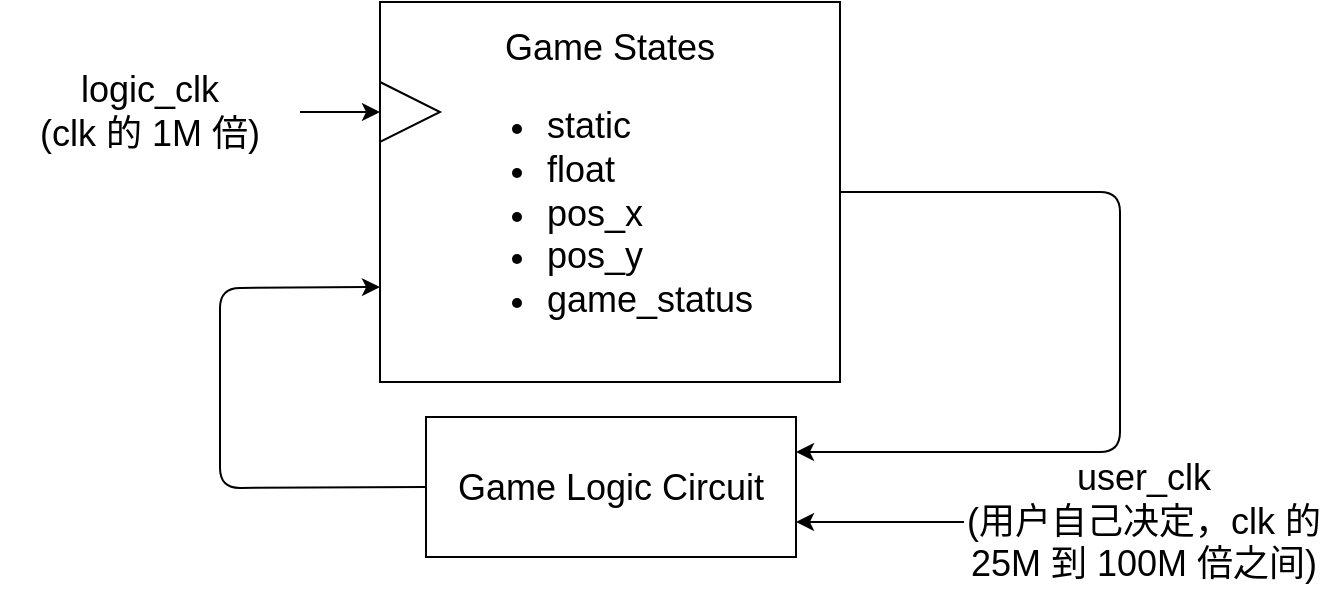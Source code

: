 <mxfile version="14.2.2" type="device" pages="3"><diagram id="5W7orD6TjMcV-aA3011a" name="Page-1"><mxGraphModel dx="965" dy="545" grid="1" gridSize="10" guides="1" tooltips="1" connect="1" arrows="1" fold="1" page="1" pageScale="1" pageWidth="827" pageHeight="1169" math="0" shadow="0"><root><mxCell id="0"/><mxCell id="1" parent="0"/><mxCell id="NKuBQ3Q8TdTj811oQZ4p-1" value="&lt;span style=&quot;font-size: 18px&quot;&gt;Game States&lt;/span&gt;&lt;br style=&quot;font-size: 18px&quot;&gt;&lt;ul style=&quot;font-size: 18px&quot;&gt;&lt;li style=&quot;text-align: left&quot;&gt;static&lt;/li&gt;&lt;li style=&quot;text-align: left&quot;&gt;float&lt;/li&gt;&lt;li style=&quot;text-align: left&quot;&gt;pos_x&lt;/li&gt;&lt;li style=&quot;text-align: left&quot;&gt;pos_y&lt;/li&gt;&lt;li style=&quot;text-align: left&quot;&gt;game_status&lt;/li&gt;&lt;/ul&gt;" style="rounded=0;whiteSpace=wrap;html=1;" vertex="1" parent="1"><mxGeometry x="284" y="43" width="230" height="190" as="geometry"/></mxCell><mxCell id="NKuBQ3Q8TdTj811oQZ4p-2" value="Game Logic Circuit" style="rounded=0;whiteSpace=wrap;html=1;fontSize=18;align=center;" vertex="1" parent="1"><mxGeometry x="307" y="250.5" width="185" height="70" as="geometry"/></mxCell><mxCell id="NKuBQ3Q8TdTj811oQZ4p-3" value="" style="triangle;whiteSpace=wrap;html=1;fontSize=18;align=center;" vertex="1" parent="1"><mxGeometry x="284" y="83" width="30" height="30" as="geometry"/></mxCell><mxCell id="NKuBQ3Q8TdTj811oQZ4p-4" style="edgeStyle=orthogonalEdgeStyle;rounded=0;orthogonalLoop=1;jettySize=auto;html=1;entryX=0;entryY=0.5;entryDx=0;entryDy=0;fontSize=18;" edge="1" parent="1" source="NKuBQ3Q8TdTj811oQZ4p-5" target="NKuBQ3Q8TdTj811oQZ4p-3"><mxGeometry relative="1" as="geometry"/></mxCell><mxCell id="NKuBQ3Q8TdTj811oQZ4p-5" value="logic_clk&lt;br&gt;(clk 的 1M 倍)" style="text;html=1;strokeColor=none;fillColor=none;align=center;verticalAlign=middle;whiteSpace=wrap;rounded=0;fontSize=18;" vertex="1" parent="1"><mxGeometry x="94" y="75.5" width="150" height="45" as="geometry"/></mxCell><mxCell id="NKuBQ3Q8TdTj811oQZ4p-6" value="" style="endArrow=classic;html=1;fontSize=18;exitX=0;exitY=0.5;exitDx=0;exitDy=0;entryX=0;entryY=0.75;entryDx=0;entryDy=0;" edge="1" parent="1" source="NKuBQ3Q8TdTj811oQZ4p-2" target="NKuBQ3Q8TdTj811oQZ4p-1"><mxGeometry width="50" height="50" relative="1" as="geometry"><mxPoint x="104" y="293" as="sourcePoint"/><mxPoint x="154" y="243" as="targetPoint"/><Array as="points"><mxPoint x="204" y="286"/><mxPoint x="204" y="186"/></Array></mxGeometry></mxCell><mxCell id="NKuBQ3Q8TdTj811oQZ4p-7" value="" style="endArrow=classic;html=1;fontSize=18;exitX=1;exitY=0.5;exitDx=0;exitDy=0;entryX=1;entryY=0.25;entryDx=0;entryDy=0;" edge="1" parent="1" source="NKuBQ3Q8TdTj811oQZ4p-1" target="NKuBQ3Q8TdTj811oQZ4p-2"><mxGeometry width="50" height="50" relative="1" as="geometry"><mxPoint x="574" y="183" as="sourcePoint"/><mxPoint x="624" y="133" as="targetPoint"/><Array as="points"><mxPoint x="654" y="138"/><mxPoint x="654" y="268"/></Array></mxGeometry></mxCell><mxCell id="NKuBQ3Q8TdTj811oQZ4p-8" style="edgeStyle=orthogonalEdgeStyle;rounded=0;orthogonalLoop=1;jettySize=auto;html=1;entryX=1;entryY=0.75;entryDx=0;entryDy=0;fontSize=18;curved=1;" edge="1" parent="1" source="NKuBQ3Q8TdTj811oQZ4p-9" target="NKuBQ3Q8TdTj811oQZ4p-2"><mxGeometry relative="1" as="geometry"/></mxCell><mxCell id="NKuBQ3Q8TdTj811oQZ4p-9" value="user_clk&lt;br&gt;(用户自己决定，clk 的 25M 到 100M 倍之间)" style="text;html=1;strokeColor=none;fillColor=none;align=center;verticalAlign=middle;whiteSpace=wrap;rounded=0;fontSize=18;" vertex="1" parent="1"><mxGeometry x="576" y="258" width="180" height="90" as="geometry"/></mxCell></root></mxGraphModel></diagram><diagram name="Page-2" id="Hre2v0TvE3fuJYYLlGhn"><mxGraphModel dx="965" dy="545" grid="1" gridSize="10" guides="1" tooltips="1" connect="1" arrows="1" fold="1" page="1" pageScale="1" pageWidth="827" pageHeight="1169" math="0" shadow="0"><root><mxCell id="_PuMpKIuopC8fYX8eruh-0"/><mxCell id="_PuMpKIuopC8fYX8eruh-1" parent="_PuMpKIuopC8fYX8eruh-0"/><mxCell id="p8gM5hkYbBgGjVmI0VNf-0" value="" style="rounded=0;whiteSpace=wrap;html=1;fontSize=18;align=center;dashed=1;" vertex="1" parent="_PuMpKIuopC8fYX8eruh-1"><mxGeometry x="130" y="130" width="520" height="370" as="geometry"/></mxCell><mxCell id="p8gM5hkYbBgGjVmI0VNf-1" style="edgeStyle=orthogonalEdgeStyle;curved=1;rounded=0;orthogonalLoop=1;jettySize=auto;html=1;entryX=0.5;entryY=0;entryDx=0;entryDy=0;fontSize=18;" edge="1" parent="_PuMpKIuopC8fYX8eruh-1" source="p8gM5hkYbBgGjVmI0VNf-3" target="p8gM5hkYbBgGjVmI0VNf-5"><mxGeometry relative="1" as="geometry"/></mxCell><mxCell id="p8gM5hkYbBgGjVmI0VNf-2" style="edgeStyle=orthogonalEdgeStyle;curved=1;rounded=0;orthogonalLoop=1;jettySize=auto;html=1;entryX=0;entryY=0.5;entryDx=0;entryDy=0;fontSize=18;exitX=0.5;exitY=1;exitDx=0;exitDy=0;" edge="1" parent="_PuMpKIuopC8fYX8eruh-1" target="p8gM5hkYbBgGjVmI0VNf-6" source="p8gM5hkYbBgGjVmI0VNf-3"><mxGeometry relative="1" as="geometry"><mxPoint x="257" y="210" as="sourcePoint"/><Array as="points"><mxPoint x="276" y="220"/><mxPoint x="146" y="220"/><mxPoint x="146" y="450"/></Array></mxGeometry></mxCell><mxCell id="p8gM5hkYbBgGjVmI0VNf-3" value="通过模块 T 对游戏状态进行改变" style="rounded=0;whiteSpace=wrap;html=1;fontSize=18;align=center;" vertex="1" parent="_PuMpKIuopC8fYX8eruh-1"><mxGeometry x="146" y="150" width="260" height="60" as="geometry"/></mxCell><mxCell id="p8gM5hkYbBgGjVmI0VNf-4" style="edgeStyle=orthogonalEdgeStyle;curved=1;rounded=0;orthogonalLoop=1;jettySize=auto;html=1;entryX=0;entryY=0.5;entryDx=0;entryDy=0;fontSize=18;" edge="1" parent="_PuMpKIuopC8fYX8eruh-1" source="p8gM5hkYbBgGjVmI0VNf-5" target="p8gM5hkYbBgGjVmI0VNf-12"><mxGeometry relative="1" as="geometry"><Array as="points"><mxPoint x="390" y="350"/><mxPoint x="342" y="350"/><mxPoint x="342" y="375"/></Array></mxGeometry></mxCell><mxCell id="p8gM5hkYbBgGjVmI0VNf-5" value="CollisionChecker&lt;br&gt;输出1表示输入状态中没有碰撞" style="rhombus;whiteSpace=wrap;html=1;fontSize=18;align=center;" vertex="1" parent="_PuMpKIuopC8fYX8eruh-1"><mxGeometry x="173" y="250" width="434" height="90" as="geometry"/></mxCell><mxCell id="p8gM5hkYbBgGjVmI0VNf-6" value="Multiplexer" style="rounded=0;whiteSpace=wrap;html=1;fontSize=18;align=center;" vertex="1" parent="_PuMpKIuopC8fYX8eruh-1"><mxGeometry x="295" y="420" width="190" height="60" as="geometry"/></mxCell><mxCell id="p8gM5hkYbBgGjVmI0VNf-7" value="S" style="text;html=1;strokeColor=none;fillColor=none;align=center;verticalAlign=middle;whiteSpace=wrap;rounded=0;fontSize=18;" vertex="1" parent="_PuMpKIuopC8fYX8eruh-1"><mxGeometry x="386" y="400" width="40" height="20" as="geometry"/></mxCell><mxCell id="p8gM5hkYbBgGjVmI0VNf-8" value="I1" style="text;html=1;strokeColor=none;fillColor=none;align=center;verticalAlign=middle;whiteSpace=wrap;rounded=0;fontSize=18;" vertex="1" parent="_PuMpKIuopC8fYX8eruh-1"><mxGeometry x="256" y="430" width="40" height="20" as="geometry"/></mxCell><mxCell id="p8gM5hkYbBgGjVmI0VNf-9" style="edgeStyle=orthogonalEdgeStyle;curved=1;rounded=0;orthogonalLoop=1;jettySize=auto;html=1;exitX=0.5;exitY=1;exitDx=0;exitDy=0;fontSize=18;" edge="1" parent="_PuMpKIuopC8fYX8eruh-1" source="p8gM5hkYbBgGjVmI0VNf-8" target="p8gM5hkYbBgGjVmI0VNf-8"><mxGeometry relative="1" as="geometry"/></mxCell><mxCell id="p8gM5hkYbBgGjVmI0VNf-10" value="I0" style="text;html=1;strokeColor=none;fillColor=none;align=center;verticalAlign=middle;whiteSpace=wrap;rounded=0;fontSize=18;" vertex="1" parent="_PuMpKIuopC8fYX8eruh-1"><mxGeometry x="486" y="430" width="40" height="20" as="geometry"/></mxCell><mxCell id="p8gM5hkYbBgGjVmI0VNf-11" style="edgeStyle=orthogonalEdgeStyle;curved=1;rounded=0;orthogonalLoop=1;jettySize=auto;html=1;fontSize=18;" edge="1" parent="_PuMpKIuopC8fYX8eruh-1" source="p8gM5hkYbBgGjVmI0VNf-12" target="p8gM5hkYbBgGjVmI0VNf-6"><mxGeometry relative="1" as="geometry"/></mxCell><mxCell id="p8gM5hkYbBgGjVmI0VNf-12" value="And" style="rounded=0;whiteSpace=wrap;html=1;fontSize=18;align=center;" vertex="1" parent="_PuMpKIuopC8fYX8eruh-1"><mxGeometry x="362" y="360" width="56" height="30" as="geometry"/></mxCell><mxCell id="p8gM5hkYbBgGjVmI0VNf-13" style="edgeStyle=orthogonalEdgeStyle;curved=1;rounded=0;orthogonalLoop=1;jettySize=auto;html=1;entryX=1;entryY=0.5;entryDx=0;entryDy=0;fontSize=18;exitX=1;exitY=0.5;exitDx=0;exitDy=0;" edge="1" parent="_PuMpKIuopC8fYX8eruh-1" source="p8gM5hkYbBgGjVmI0VNf-0" target="p8gM5hkYbBgGjVmI0VNf-12"><mxGeometry relative="1" as="geometry"><mxPoint x="466" y="375" as="sourcePoint"/><Array as="points"><mxPoint x="556" y="315"/><mxPoint x="556" y="375"/></Array></mxGeometry></mxCell><mxCell id="p8gM5hkYbBgGjVmI0VNf-17" value="" style="endArrow=classic;html=1;fontSize=18;entryX=0.5;entryY=0;entryDx=0;entryDy=0;exitX=0.5;exitY=0;exitDx=0;exitDy=0;" edge="1" parent="_PuMpKIuopC8fYX8eruh-1" source="p8gM5hkYbBgGjVmI0VNf-0" target="p8gM5hkYbBgGjVmI0VNf-3"><mxGeometry width="50" height="50" relative="1" as="geometry"><mxPoint x="366" y="380" as="sourcePoint"/><mxPoint x="416" y="330" as="targetPoint"/><Array as="points"><mxPoint x="286" y="140"/></Array></mxGeometry></mxCell><mxCell id="p8gM5hkYbBgGjVmI0VNf-18" value="" style="endArrow=classic;html=1;fontSize=18;exitX=0.5;exitY=0;exitDx=0;exitDy=0;entryX=1;entryY=0.5;entryDx=0;entryDy=0;edgeStyle=orthogonalEdgeStyle;curved=1;" edge="1" parent="_PuMpKIuopC8fYX8eruh-1" source="p8gM5hkYbBgGjVmI0VNf-0" target="p8gM5hkYbBgGjVmI0VNf-6"><mxGeometry width="50" height="50" relative="1" as="geometry"><mxPoint x="396" y="220" as="sourcePoint"/><mxPoint x="446" y="170" as="targetPoint"/><Array as="points"><mxPoint x="420" y="130"/><mxPoint x="420" y="240"/><mxPoint x="626" y="240"/><mxPoint x="626" y="450"/></Array></mxGeometry></mxCell><mxCell id="p8gM5hkYbBgGjVmI0VNf-19" value="" style="endArrow=classic;html=1;fontSize=18;exitX=0.5;exitY=1;exitDx=0;exitDy=0;" edge="1" parent="_PuMpKIuopC8fYX8eruh-1" source="p8gM5hkYbBgGjVmI0VNf-6"><mxGeometry width="50" height="50" relative="1" as="geometry"><mxPoint x="356" y="590" as="sourcePoint"/><mxPoint x="390" y="500" as="targetPoint"/></mxGeometry></mxCell><mxCell id="p8gM5hkYbBgGjVmI0VNf-20" value="" style="endArrow=classic;html=1;fontSize=18;exitX=0.5;exitY=1;exitDx=0;exitDy=0;entryX=0.5;entryY=0;entryDx=0;entryDy=0;" edge="1" parent="_PuMpKIuopC8fYX8eruh-1" source="p8gM5hkYbBgGjVmI0VNf-0" target="p8gM5hkYbBgGjVmI0VNf-22"><mxGeometry width="50" height="50" relative="1" as="geometry"><mxPoint x="366" y="480" as="sourcePoint"/><mxPoint x="390" y="540" as="targetPoint"/></mxGeometry></mxCell><mxCell id="p8gM5hkYbBgGjVmI0VNf-25" style="edgeStyle=orthogonalEdgeStyle;curved=1;rounded=0;orthogonalLoop=1;jettySize=auto;html=1;fontSize=18;" edge="1" parent="_PuMpKIuopC8fYX8eruh-1" source="p8gM5hkYbBgGjVmI0VNf-21"><mxGeometry relative="1" as="geometry"><mxPoint x="390" y="130" as="targetPoint"/></mxGeometry></mxCell><mxCell id="p8gM5hkYbBgGjVmI0VNf-21" value="输入的游戏状态" style="text;html=1;strokeColor=none;fillColor=none;align=center;verticalAlign=middle;whiteSpace=wrap;rounded=0;dashed=1;fontSize=18;" vertex="1" parent="_PuMpKIuopC8fYX8eruh-1"><mxGeometry x="325" y="80" width="130" height="20" as="geometry"/></mxCell><mxCell id="p8gM5hkYbBgGjVmI0VNf-22" value="输出的游戏状态" style="text;html=1;strokeColor=none;fillColor=none;align=center;verticalAlign=middle;whiteSpace=wrap;rounded=0;dashed=1;fontSize=18;" vertex="1" parent="_PuMpKIuopC8fYX8eruh-1"><mxGeometry x="325" y="550" width="130" height="20" as="geometry"/></mxCell><mxCell id="p8gM5hkYbBgGjVmI0VNf-28" style="edgeStyle=orthogonalEdgeStyle;curved=1;rounded=0;orthogonalLoop=1;jettySize=auto;html=1;entryX=1;entryY=0.5;entryDx=0;entryDy=0;fontSize=18;" edge="1" parent="_PuMpKIuopC8fYX8eruh-1" source="p8gM5hkYbBgGjVmI0VNf-26" target="p8gM5hkYbBgGjVmI0VNf-0"><mxGeometry relative="1" as="geometry"/></mxCell><mxCell id="p8gM5hkYbBgGjVmI0VNf-26" value="使能输入" style="text;html=1;strokeColor=none;fillColor=none;align=center;verticalAlign=middle;whiteSpace=wrap;rounded=0;dashed=1;fontSize=18;" vertex="1" parent="_PuMpKIuopC8fYX8eruh-1"><mxGeometry x="686" y="305" width="80" height="20" as="geometry"/></mxCell><mxCell id="p8gM5hkYbBgGjVmI0VNf-29" style="edgeStyle=orthogonalEdgeStyle;curved=1;rounded=0;orthogonalLoop=1;jettySize=auto;html=1;exitX=0.5;exitY=1;exitDx=0;exitDy=0;fontSize=18;" edge="1" parent="_PuMpKIuopC8fYX8eruh-1" source="p8gM5hkYbBgGjVmI0VNf-26" target="p8gM5hkYbBgGjVmI0VNf-26"><mxGeometry relative="1" as="geometry"/></mxCell><mxCell id="jIrlpjChEglPstBstPMt-0" value="UpdateState 模板模块" style="text;html=1;fillColor=#f5f5f5;align=center;verticalAlign=middle;whiteSpace=wrap;rounded=1;dashed=1;fontSize=18;fontColor=#333333;" vertex="1" parent="_PuMpKIuopC8fYX8eruh-1"><mxGeometry x="450" y="160" width="180" height="20" as="geometry"/></mxCell></root></mxGraphModel></diagram><diagram name="Page-final" id="I_zp1TLuilBeBpbSQ8jB"><mxGraphModel dx="1792" dy="545" grid="1" gridSize="10" guides="1" tooltips="1" connect="1" arrows="1" fold="1" page="1" pageScale="1" pageWidth="827" pageHeight="1169" math="0" shadow="0"><root><mxCell id="8M9Z_Ngh_LpsEwg7gK6V-0"/><mxCell id="8M9Z_Ngh_LpsEwg7gK6V-1" parent="8M9Z_Ngh_LpsEwg7gK6V-0"/><mxCell id="rThJXAy4jQktKsQX3PyF-9" value="" style="rounded=1;whiteSpace=wrap;html=1;gradientColor=none;fontSize=18;align=center;dashed=1;" vertex="1" parent="8M9Z_Ngh_LpsEwg7gK6V-1"><mxGeometry x="450" y="640" width="250" height="210" as="geometry"/></mxCell><mxCell id="6KLUSsOUOPOpJGeRJAqW-9" value="" style="rounded=1;whiteSpace=wrap;html=1;fontSize=18;align=center;dashed=1;" vertex="1" parent="8M9Z_Ngh_LpsEwg7gK6V-1"><mxGeometry x="130" y="440" width="570" height="120" as="geometry"/></mxCell><mxCell id="FJHMCXynF_xgyloFEWX9-1" style="edgeStyle=orthogonalEdgeStyle;curved=1;rounded=0;orthogonalLoop=1;jettySize=auto;html=1;entryX=0;entryY=0.5;entryDx=0;entryDy=0;fontSize=18;" edge="1" parent="8M9Z_Ngh_LpsEwg7gK6V-1" source="zcqeGTGSkdm0bDikRgIK-1" target="FJHMCXynF_xgyloFEWX9-0"><mxGeometry relative="1" as="geometry"><Array as="points"><mxPoint x="100" y="80"/><mxPoint x="100" y="220"/></Array></mxGeometry></mxCell><mxCell id="zcqeGTGSkdm0bDikRgIK-1" value="Original State" style="rounded=0;whiteSpace=wrap;html=1;fontSize=18;align=center;" vertex="1" parent="8M9Z_Ngh_LpsEwg7gK6V-1"><mxGeometry x="320" y="50" width="136" height="60" as="geometry"/></mxCell><mxCell id="h8QJ_CkTZIZIFnD3ru3c-12" style="edgeStyle=orthogonalEdgeStyle;curved=1;rounded=0;orthogonalLoop=1;jettySize=auto;html=1;entryX=0;entryY=0.5;entryDx=0;entryDy=0;fontSize=18;" edge="1" parent="8M9Z_Ngh_LpsEwg7gK6V-1" source="FJHMCXynF_xgyloFEWX9-0" target="h8QJ_CkTZIZIFnD3ru3c-3"><mxGeometry relative="1" as="geometry"/></mxCell><mxCell id="FJHMCXynF_xgyloFEWX9-0" value="T 为 Rotate&lt;br&gt;(顺时针) 的 UpdateState" style="rounded=0;whiteSpace=wrap;html=1;fontSize=18;align=center;" vertex="1" parent="8M9Z_Ngh_LpsEwg7gK6V-1"><mxGeometry x="123" y="175" width="120" height="90" as="geometry"/></mxCell><mxCell id="h8QJ_CkTZIZIFnD3ru3c-2" style="edgeStyle=orthogonalEdgeStyle;curved=1;rounded=0;orthogonalLoop=1;jettySize=auto;html=1;fontSize=18;" edge="1" parent="8M9Z_Ngh_LpsEwg7gK6V-1" source="h8QJ_CkTZIZIFnD3ru3c-1" target="FJHMCXynF_xgyloFEWX9-0"><mxGeometry relative="1" as="geometry"/></mxCell><mxCell id="h8QJ_CkTZIZIFnD3ru3c-1" value="用户按下上键" style="text;html=1;strokeColor=none;fillColor=none;align=center;verticalAlign=middle;whiteSpace=wrap;rounded=0;fontSize=18;" vertex="1" parent="8M9Z_Ngh_LpsEwg7gK6V-1"><mxGeometry x="123" y="140" width="120" height="20" as="geometry"/></mxCell><mxCell id="h8QJ_CkTZIZIFnD3ru3c-14" style="edgeStyle=orthogonalEdgeStyle;curved=1;rounded=0;orthogonalLoop=1;jettySize=auto;html=1;entryX=0;entryY=0.5;entryDx=0;entryDy=0;fontSize=18;" edge="1" parent="8M9Z_Ngh_LpsEwg7gK6V-1" source="h8QJ_CkTZIZIFnD3ru3c-3" target="h8QJ_CkTZIZIFnD3ru3c-6"><mxGeometry relative="1" as="geometry"/></mxCell><mxCell id="h8QJ_CkTZIZIFnD3ru3c-3" value="T 为 Rotate&lt;br&gt;(逆时针) 的 UpdateState" style="rounded=0;whiteSpace=wrap;html=1;fontSize=18;align=center;" vertex="1" parent="8M9Z_Ngh_LpsEwg7gK6V-1"><mxGeometry x="263" y="175" width="120" height="90" as="geometry"/></mxCell><mxCell id="h8QJ_CkTZIZIFnD3ru3c-4" style="edgeStyle=orthogonalEdgeStyle;curved=1;rounded=0;orthogonalLoop=1;jettySize=auto;html=1;fontSize=18;" edge="1" parent="8M9Z_Ngh_LpsEwg7gK6V-1" source="h8QJ_CkTZIZIFnD3ru3c-5" target="h8QJ_CkTZIZIFnD3ru3c-3"><mxGeometry relative="1" as="geometry"/></mxCell><mxCell id="h8QJ_CkTZIZIFnD3ru3c-5" value="用户按下下键" style="text;html=1;strokeColor=none;fillColor=none;align=center;verticalAlign=middle;whiteSpace=wrap;rounded=0;fontSize=18;" vertex="1" parent="8M9Z_Ngh_LpsEwg7gK6V-1"><mxGeometry x="263" y="140" width="120" height="20" as="geometry"/></mxCell><mxCell id="6KLUSsOUOPOpJGeRJAqW-0" style="edgeStyle=orthogonalEdgeStyle;curved=1;rounded=0;orthogonalLoop=1;jettySize=auto;html=1;entryX=0;entryY=0.5;entryDx=0;entryDy=0;fontSize=18;" edge="1" parent="8M9Z_Ngh_LpsEwg7gK6V-1" source="h8QJ_CkTZIZIFnD3ru3c-6" target="h8QJ_CkTZIZIFnD3ru3c-9"><mxGeometry relative="1" as="geometry"/></mxCell><mxCell id="h8QJ_CkTZIZIFnD3ru3c-6" value="T 为 pos_x = pos_x - 1;&lt;br&gt;（向左平移）的 UpdateState" style="rounded=0;whiteSpace=wrap;html=1;fontSize=18;align=center;" vertex="1" parent="8M9Z_Ngh_LpsEwg7gK6V-1"><mxGeometry x="400" y="172.5" width="136" height="95" as="geometry"/></mxCell><mxCell id="h8QJ_CkTZIZIFnD3ru3c-7" style="edgeStyle=orthogonalEdgeStyle;curved=1;rounded=0;orthogonalLoop=1;jettySize=auto;html=1;fontSize=18;" edge="1" parent="8M9Z_Ngh_LpsEwg7gK6V-1" source="h8QJ_CkTZIZIFnD3ru3c-8" target="h8QJ_CkTZIZIFnD3ru3c-6"><mxGeometry relative="1" as="geometry"/></mxCell><mxCell id="h8QJ_CkTZIZIFnD3ru3c-8" value="用户按下左键" style="text;html=1;strokeColor=none;fillColor=none;align=center;verticalAlign=middle;whiteSpace=wrap;rounded=0;fontSize=18;" vertex="1" parent="8M9Z_Ngh_LpsEwg7gK6V-1"><mxGeometry x="408" y="140" width="120" height="20" as="geometry"/></mxCell><mxCell id="6KLUSsOUOPOpJGeRJAqW-2" style="edgeStyle=orthogonalEdgeStyle;curved=1;rounded=0;orthogonalLoop=1;jettySize=auto;html=1;entryX=0.5;entryY=0;entryDx=0;entryDy=0;fontSize=18;exitX=1;exitY=0.5;exitDx=0;exitDy=0;" edge="1" parent="8M9Z_Ngh_LpsEwg7gK6V-1" source="h8QJ_CkTZIZIFnD3ru3c-9" target="6KLUSsOUOPOpJGeRJAqW-1"><mxGeometry relative="1" as="geometry"/></mxCell><mxCell id="h8QJ_CkTZIZIFnD3ru3c-9" value="T 为 pos_x = pos_x + 1;&lt;br&gt;（向右平移）的 UpdateState" style="rounded=0;whiteSpace=wrap;html=1;fontSize=18;align=center;" vertex="1" parent="8M9Z_Ngh_LpsEwg7gK6V-1"><mxGeometry x="559" y="171.5" width="146" height="96" as="geometry"/></mxCell><mxCell id="h8QJ_CkTZIZIFnD3ru3c-10" style="edgeStyle=orthogonalEdgeStyle;curved=1;rounded=0;orthogonalLoop=1;jettySize=auto;html=1;fontSize=18;" edge="1" parent="8M9Z_Ngh_LpsEwg7gK6V-1" source="h8QJ_CkTZIZIFnD3ru3c-11" target="h8QJ_CkTZIZIFnD3ru3c-9"><mxGeometry relative="1" as="geometry"/></mxCell><mxCell id="h8QJ_CkTZIZIFnD3ru3c-11" value="用户按下右键" style="text;html=1;strokeColor=none;fillColor=none;align=center;verticalAlign=middle;whiteSpace=wrap;rounded=0;fontSize=18;" vertex="1" parent="8M9Z_Ngh_LpsEwg7gK6V-1"><mxGeometry x="572" y="140" width="120" height="20" as="geometry"/></mxCell><mxCell id="6KLUSsOUOPOpJGeRJAqW-6" style="edgeStyle=orthogonalEdgeStyle;curved=1;rounded=0;orthogonalLoop=1;jettySize=auto;html=1;entryX=0.5;entryY=0;entryDx=0;entryDy=0;fontSize=18;" edge="1" parent="8M9Z_Ngh_LpsEwg7gK6V-1" source="6KLUSsOUOPOpJGeRJAqW-1" target="6KLUSsOUOPOpJGeRJAqW-5"><mxGeometry relative="1" as="geometry"/></mxCell><mxCell id="6KLUSsOUOPOpJGeRJAqW-1" value="T 为 pos_y = pos_y - 1;&lt;br&gt;（向下平移）的 UpdateState" style="rounded=0;whiteSpace=wrap;html=1;fontSize=18;align=center;" vertex="1" parent="8M9Z_Ngh_LpsEwg7gK6V-1"><mxGeometry x="341" y="330" width="146" height="96" as="geometry"/></mxCell><mxCell id="6KLUSsOUOPOpJGeRJAqW-4" style="edgeStyle=orthogonalEdgeStyle;curved=1;rounded=0;orthogonalLoop=1;jettySize=auto;html=1;entryX=0;entryY=0.5;entryDx=0;entryDy=0;fontSize=18;" edge="1" parent="8M9Z_Ngh_LpsEwg7gK6V-1" source="6KLUSsOUOPOpJGeRJAqW-3" target="6KLUSsOUOPOpJGeRJAqW-1"><mxGeometry relative="1" as="geometry"/></mxCell><mxCell id="6KLUSsOUOPOpJGeRJAqW-3" value="user_clk 在上升沿" style="text;html=1;strokeColor=none;fillColor=none;align=center;verticalAlign=middle;whiteSpace=wrap;rounded=0;fontSize=18;" vertex="1" parent="8M9Z_Ngh_LpsEwg7gK6V-1"><mxGeometry x="150" y="368" width="150" height="20" as="geometry"/></mxCell><mxCell id="R5bU7pbUkStSzxGMCckX-3" style="edgeStyle=orthogonalEdgeStyle;curved=1;rounded=0;orthogonalLoop=1;jettySize=auto;html=1;entryX=0.5;entryY=0;entryDx=0;entryDy=0;fontSize=18;exitX=0.5;exitY=1;exitDx=0;exitDy=0;" edge="1" parent="8M9Z_Ngh_LpsEwg7gK6V-1" source="6KLUSsOUOPOpJGeRJAqW-5" target="hndVCFk7GRjPrxa1XYEh-1"><mxGeometry relative="1" as="geometry"><mxPoint x="414" y="585" as="targetPoint"/></mxGeometry></mxCell><mxCell id="rThJXAy4jQktKsQX3PyF-4" style="edgeStyle=orthogonalEdgeStyle;curved=1;rounded=0;orthogonalLoop=1;jettySize=auto;html=1;entryX=0.5;entryY=0;entryDx=0;entryDy=0;fontSize=18;exitX=0.5;exitY=1;exitDx=0;exitDy=0;" edge="1" parent="8M9Z_Ngh_LpsEwg7gK6V-1" source="6KLUSsOUOPOpJGeRJAqW-5" target="rThJXAy4jQktKsQX3PyF-3"><mxGeometry relative="1" as="geometry"><Array as="points"><mxPoint x="414" y="644"/><mxPoint x="470" y="644"/><mxPoint x="470" y="730"/><mxPoint x="577" y="730"/></Array></mxGeometry></mxCell><mxCell id="6KLUSsOUOPOpJGeRJAqW-5" value="T 为 pos_y = pos_y - 1;&lt;br&gt;（向下平移）的 UpdateState" style="rounded=0;whiteSpace=wrap;html=1;fontSize=18;align=center;" vertex="1" parent="8M9Z_Ngh_LpsEwg7gK6V-1"><mxGeometry x="341" y="454" width="146" height="96" as="geometry"/></mxCell><mxCell id="6KLUSsOUOPOpJGeRJAqW-8" style="edgeStyle=orthogonalEdgeStyle;curved=1;rounded=0;orthogonalLoop=1;jettySize=auto;html=1;entryX=0;entryY=0.5;entryDx=0;entryDy=0;fontSize=18;" edge="1" parent="8M9Z_Ngh_LpsEwg7gK6V-1" source="6KLUSsOUOPOpJGeRJAqW-7" target="6KLUSsOUOPOpJGeRJAqW-5"><mxGeometry relative="1" as="geometry"/></mxCell><mxCell id="6KLUSsOUOPOpJGeRJAqW-7" value="用户按下空格键" style="text;html=1;strokeColor=none;fillColor=none;align=center;verticalAlign=middle;whiteSpace=wrap;rounded=0;fontSize=18;" vertex="1" parent="8M9Z_Ngh_LpsEwg7gK6V-1"><mxGeometry x="170" y="492" width="130" height="20" as="geometry"/></mxCell><mxCell id="6KLUSsOUOPOpJGeRJAqW-10" value="重复串联 25 遍实现按下&lt;br&gt;空格键直接掉落到底" style="text;html=1;strokeColor=none;fillColor=none;align=center;verticalAlign=middle;whiteSpace=wrap;rounded=0;dashed=1;fontSize=18;" vertex="1" parent="8M9Z_Ngh_LpsEwg7gK6V-1"><mxGeometry x="493" y="467" width="199" height="70" as="geometry"/></mxCell><mxCell id="6b77uNG43I7OjbLIMARz-1" style="edgeStyle=orthogonalEdgeStyle;curved=1;rounded=0;orthogonalLoop=1;jettySize=auto;html=1;entryX=0.5;entryY=0;entryDx=0;entryDy=0;fontSize=18;" edge="1" parent="8M9Z_Ngh_LpsEwg7gK6V-1" source="hndVCFk7GRjPrxa1XYEh-1" target="6b77uNG43I7OjbLIMARz-0"><mxGeometry relative="1" as="geometry"/></mxCell><mxCell id="hndVCFk7GRjPrxa1XYEh-1" value="pos_y = pos_y - 1;" style="rounded=0;whiteSpace=wrap;html=1;gradientColor=none;fontSize=18;align=center;" vertex="1" parent="8M9Z_Ngh_LpsEwg7gK6V-1"><mxGeometry x="103" y="640" width="160" height="60" as="geometry"/></mxCell><mxCell id="rThJXAy4jQktKsQX3PyF-8" style="edgeStyle=orthogonalEdgeStyle;curved=1;rounded=0;orthogonalLoop=1;jettySize=auto;html=1;entryX=0;entryY=0.5;entryDx=0;entryDy=0;fontSize=18;" edge="1" parent="8M9Z_Ngh_LpsEwg7gK6V-1" source="6b77uNG43I7OjbLIMARz-0" target="rThJXAy4jQktKsQX3PyF-3"><mxGeometry relative="1" as="geometry"/></mxCell><mxCell id="6b77uNG43I7OjbLIMARz-0" value="CollisionChecker&lt;br&gt;输出1表示输入状态中没有碰撞" style="rhombus;whiteSpace=wrap;html=1;fontSize=18;align=center;" vertex="1" parent="8M9Z_Ngh_LpsEwg7gK6V-1"><mxGeometry x="-34" y="740" width="434" height="90" as="geometry"/></mxCell><mxCell id="rThJXAy4jQktKsQX3PyF-13" style="edgeStyle=orthogonalEdgeStyle;curved=1;rounded=0;orthogonalLoop=1;jettySize=auto;html=1;entryX=0.5;entryY=0;entryDx=0;entryDy=0;fontSize=18;exitX=0.5;exitY=1;exitDx=0;exitDy=0;" edge="1" parent="8M9Z_Ngh_LpsEwg7gK6V-1" source="rThJXAy4jQktKsQX3PyF-3" target="rThJXAy4jQktKsQX3PyF-12"><mxGeometry relative="1" as="geometry"/></mxCell><mxCell id="rThJXAy4jQktKsQX3PyF-3" value="T 为 RowEliminator&lt;br&gt;（删除一个填满的行）&lt;br&gt;的 UpdateState" style="rounded=0;whiteSpace=wrap;html=1;fontSize=18;align=center;" vertex="1" parent="8M9Z_Ngh_LpsEwg7gK6V-1"><mxGeometry x="482" y="737" width="190" height="96" as="geometry"/></mxCell><mxCell id="rThJXAy4jQktKsQX3PyF-10" value="重复串联 4 遍，&lt;br&gt;消去所有满的行&lt;br&gt;（因为最多可能有 4 行）" style="text;html=1;strokeColor=none;fillColor=none;align=center;verticalAlign=middle;whiteSpace=wrap;rounded=0;dashed=1;fontSize=18;" vertex="1" parent="8M9Z_Ngh_LpsEwg7gK6V-1"><mxGeometry x="493" y="670" width="218" height="50" as="geometry"/></mxCell><mxCell id="rThJXAy4jQktKsQX3PyF-12" value="Next State" style="rounded=0;whiteSpace=wrap;html=1;fontSize=18;align=center;" vertex="1" parent="8M9Z_Ngh_LpsEwg7gK6V-1"><mxGeometry x="320" y="900" width="136" height="60" as="geometry"/></mxCell></root></mxGraphModel></diagram></mxfile>